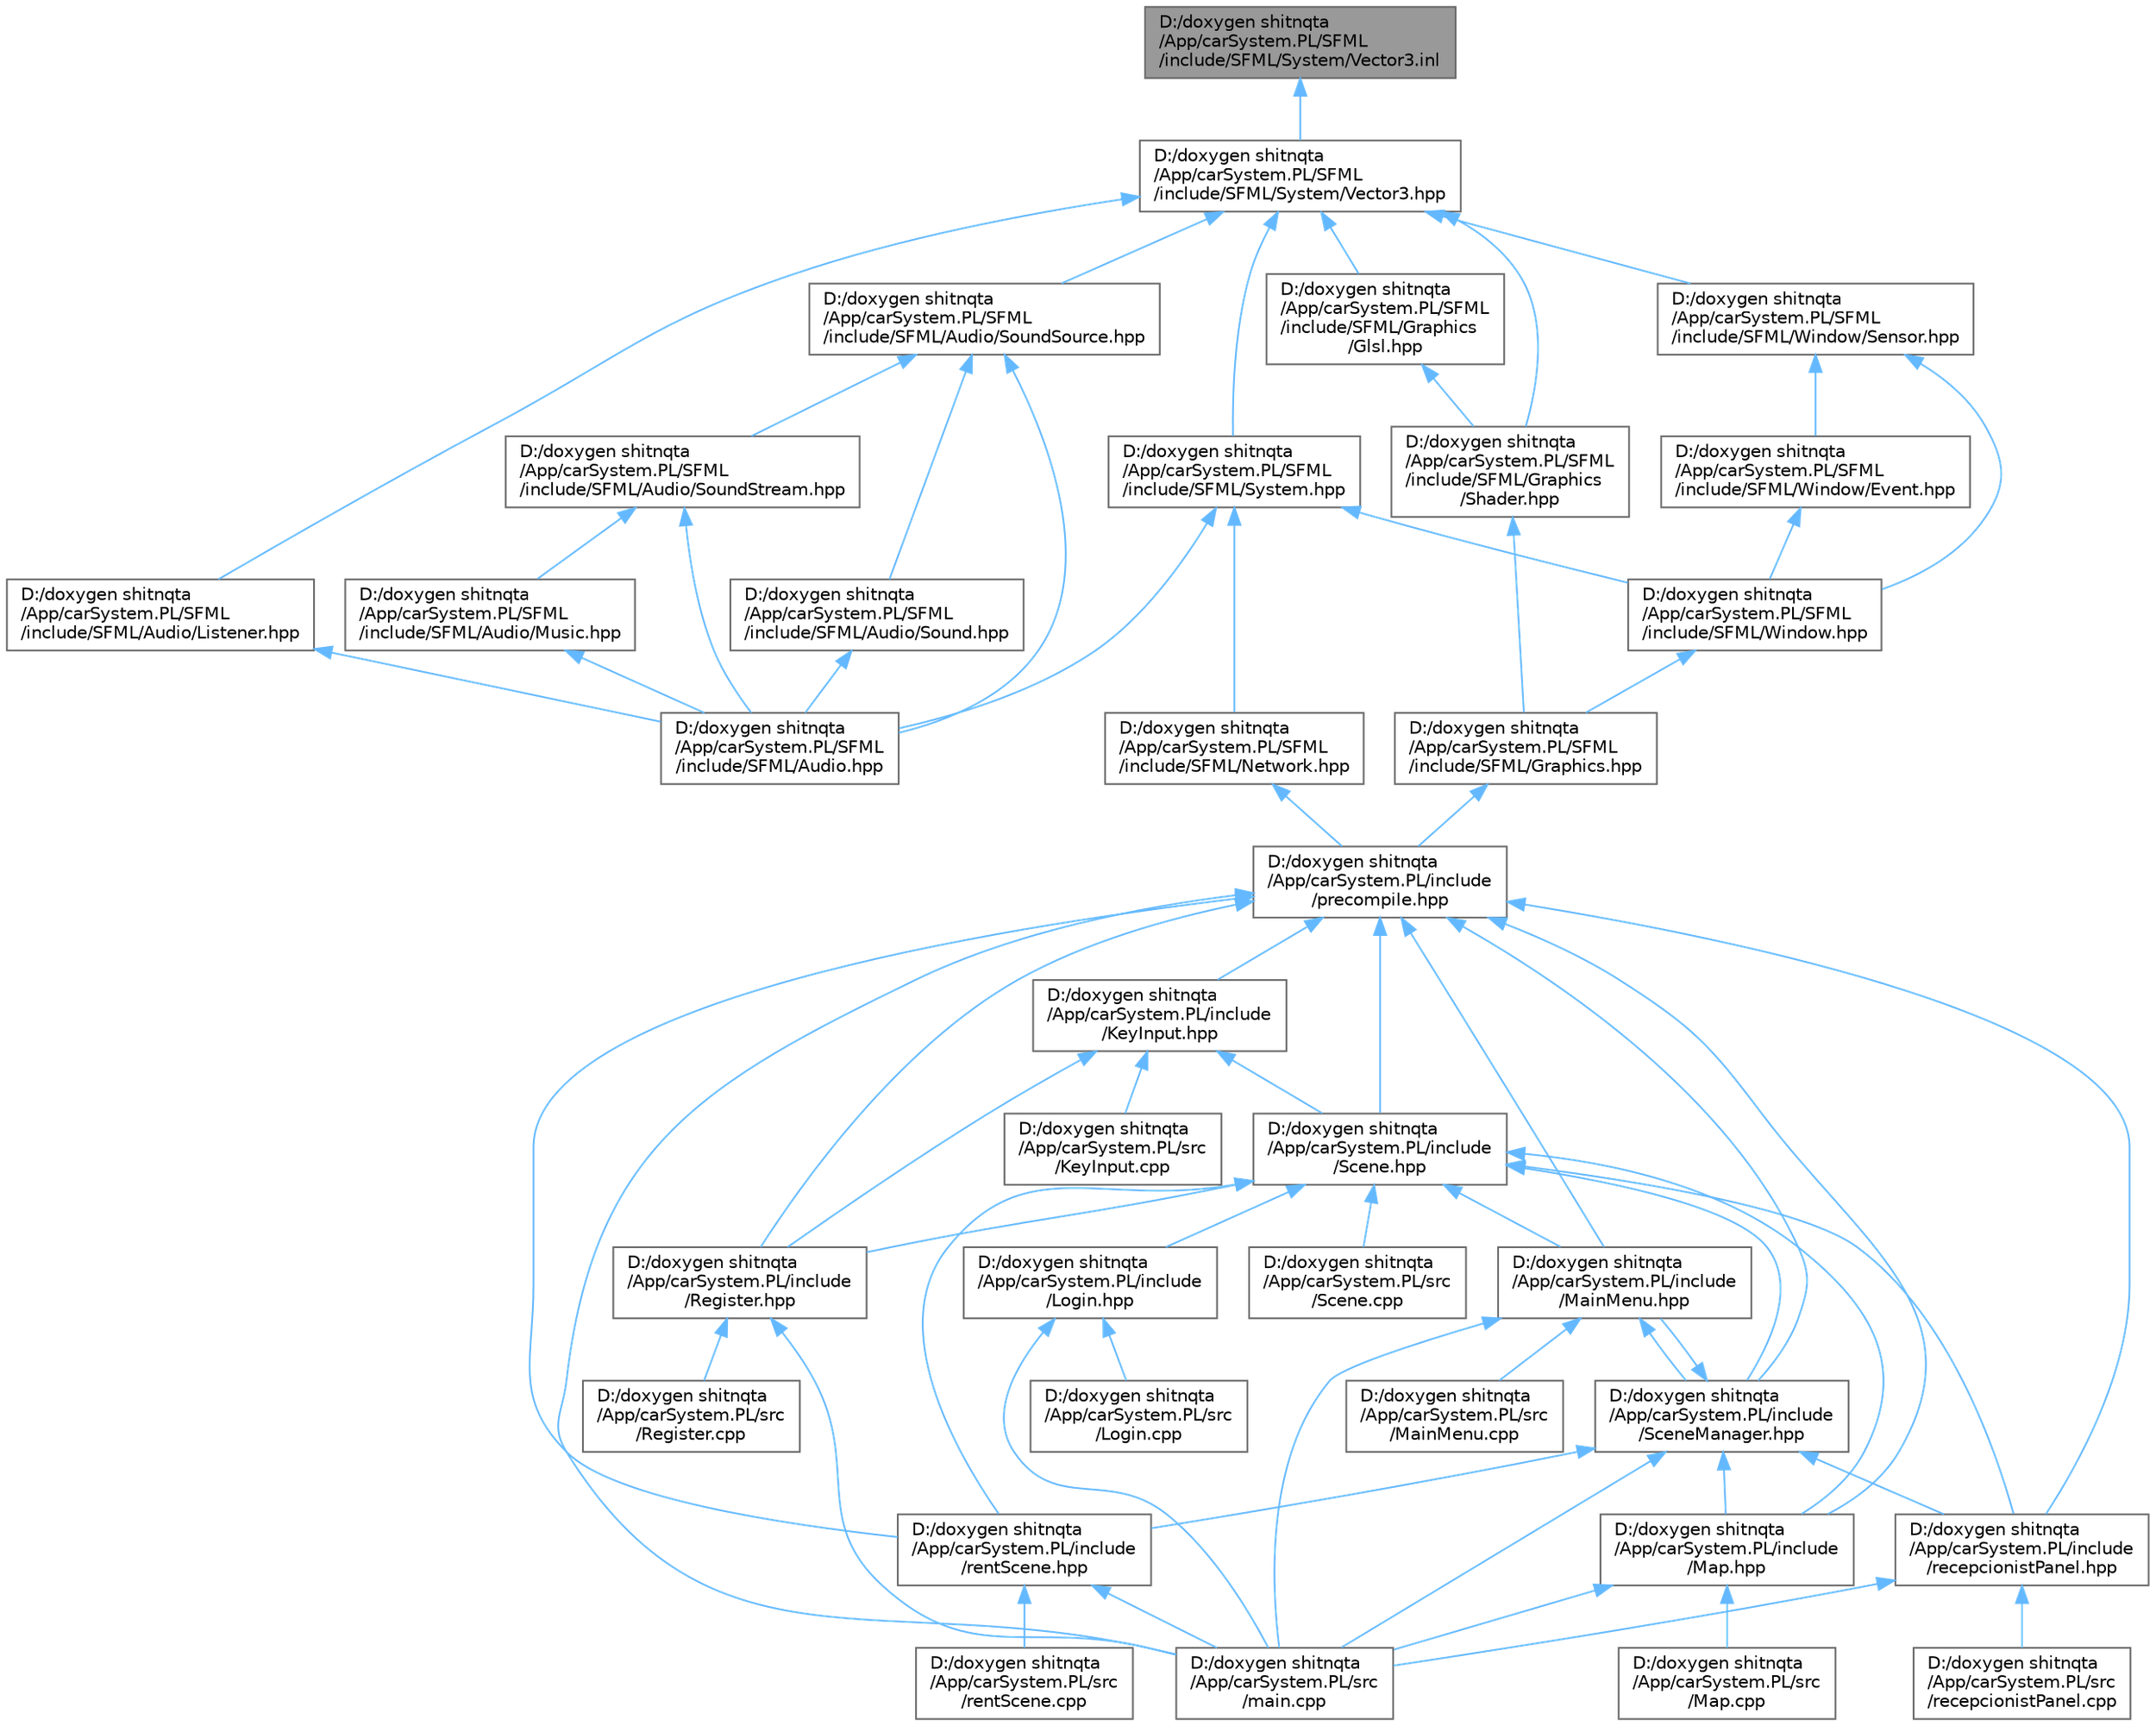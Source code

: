 digraph "D:/doxygen shitnqta/App/carSystem.PL/SFML/include/SFML/System/Vector3.inl"
{
 // INTERACTIVE_SVG=YES
 // LATEX_PDF_SIZE
  bgcolor="transparent";
  edge [fontname=Helvetica,fontsize=10,labelfontname=Helvetica,labelfontsize=10];
  node [fontname=Helvetica,fontsize=10,shape=box,height=0.2,width=0.4];
  Node1 [id="Node000001",label="D:/doxygen shitnqta\l/App/carSystem.PL/SFML\l/include/SFML/System/Vector3.inl",height=0.2,width=0.4,color="gray40", fillcolor="grey60", style="filled", fontcolor="black",tooltip=" "];
  Node1 -> Node2 [id="edge65_Node000001_Node000002",dir="back",color="steelblue1",style="solid",tooltip=" "];
  Node2 [id="Node000002",label="D:/doxygen shitnqta\l/App/carSystem.PL/SFML\l/include/SFML/System/Vector3.hpp",height=0.2,width=0.4,color="grey40", fillcolor="white", style="filled",URL="$a00560.html",tooltip=" "];
  Node2 -> Node3 [id="edge66_Node000002_Node000003",dir="back",color="steelblue1",style="solid",tooltip=" "];
  Node3 [id="Node000003",label="D:/doxygen shitnqta\l/App/carSystem.PL/SFML\l/include/SFML/Audio/Listener.hpp",height=0.2,width=0.4,color="grey40", fillcolor="white", style="filled",URL="$a00317.html",tooltip=" "];
  Node3 -> Node4 [id="edge67_Node000003_Node000004",dir="back",color="steelblue1",style="solid",tooltip=" "];
  Node4 [id="Node000004",label="D:/doxygen shitnqta\l/App/carSystem.PL/SFML\l/include/SFML/Audio.hpp",height=0.2,width=0.4,color="grey40", fillcolor="white", style="filled",URL="$a00356.html",tooltip=" "];
  Node2 -> Node5 [id="edge68_Node000002_Node000005",dir="back",color="steelblue1",style="solid",tooltip=" "];
  Node5 [id="Node000005",label="D:/doxygen shitnqta\l/App/carSystem.PL/SFML\l/include/SFML/Audio/SoundSource.hpp",height=0.2,width=0.4,color="grey40", fillcolor="white", style="filled",URL="$a00350.html",tooltip=" "];
  Node5 -> Node4 [id="edge69_Node000005_Node000004",dir="back",color="steelblue1",style="solid",tooltip=" "];
  Node5 -> Node6 [id="edge70_Node000005_Node000006",dir="back",color="steelblue1",style="solid",tooltip=" "];
  Node6 [id="Node000006",label="D:/doxygen shitnqta\l/App/carSystem.PL/SFML\l/include/SFML/Audio/Sound.hpp",height=0.2,width=0.4,color="grey40", fillcolor="white", style="filled",URL="$a00326.html",tooltip=" "];
  Node6 -> Node4 [id="edge71_Node000006_Node000004",dir="back",color="steelblue1",style="solid",tooltip=" "];
  Node5 -> Node7 [id="edge72_Node000005_Node000007",dir="back",color="steelblue1",style="solid",tooltip=" "];
  Node7 [id="Node000007",label="D:/doxygen shitnqta\l/App/carSystem.PL/SFML\l/include/SFML/Audio/SoundStream.hpp",height=0.2,width=0.4,color="grey40", fillcolor="white", style="filled",URL="$a00353.html",tooltip=" "];
  Node7 -> Node4 [id="edge73_Node000007_Node000004",dir="back",color="steelblue1",style="solid",tooltip=" "];
  Node7 -> Node8 [id="edge74_Node000007_Node000008",dir="back",color="steelblue1",style="solid",tooltip=" "];
  Node8 [id="Node000008",label="D:/doxygen shitnqta\l/App/carSystem.PL/SFML\l/include/SFML/Audio/Music.hpp",height=0.2,width=0.4,color="grey40", fillcolor="white", style="filled",URL="$a00320.html",tooltip=" "];
  Node8 -> Node4 [id="edge75_Node000008_Node000004",dir="back",color="steelblue1",style="solid",tooltip=" "];
  Node2 -> Node9 [id="edge76_Node000002_Node000009",dir="back",color="steelblue1",style="solid",tooltip=" "];
  Node9 [id="Node000009",label="D:/doxygen shitnqta\l/App/carSystem.PL/SFML\l/include/SFML/Graphics\l/Glsl.hpp",height=0.2,width=0.4,color="grey40", fillcolor="white", style="filled",URL="$a00383.html",tooltip=" "];
  Node9 -> Node10 [id="edge77_Node000009_Node000010",dir="back",color="steelblue1",style="solid",tooltip=" "];
  Node10 [id="Node000010",label="D:/doxygen shitnqta\l/App/carSystem.PL/SFML\l/include/SFML/Graphics\l/Shader.hpp",height=0.2,width=0.4,color="grey40", fillcolor="white", style="filled",URL="$a00419.html",tooltip=" "];
  Node10 -> Node11 [id="edge78_Node000010_Node000011",dir="back",color="steelblue1",style="solid",tooltip=" "];
  Node11 [id="Node000011",label="D:/doxygen shitnqta\l/App/carSystem.PL/SFML\l/include/SFML/Graphics.hpp",height=0.2,width=0.4,color="grey40", fillcolor="white", style="filled",URL="$a00452.html",tooltip=" "];
  Node11 -> Node12 [id="edge79_Node000011_Node000012",dir="back",color="steelblue1",style="solid",tooltip=" "];
  Node12 [id="Node000012",label="D:/doxygen shitnqta\l/App/carSystem.PL/include\l/precompile.hpp",height=0.2,width=0.4,color="grey40", fillcolor="white", style="filled",URL="$a02200.html",tooltip=" "];
  Node12 -> Node13 [id="edge80_Node000012_Node000013",dir="back",color="steelblue1",style="solid",tooltip=" "];
  Node13 [id="Node000013",label="D:/doxygen shitnqta\l/App/carSystem.PL/include\l/KeyInput.hpp",height=0.2,width=0.4,color="grey40", fillcolor="white", style="filled",URL="$a00275.html",tooltip=" "];
  Node13 -> Node14 [id="edge81_Node000013_Node000014",dir="back",color="steelblue1",style="solid",tooltip=" "];
  Node14 [id="Node000014",label="D:/doxygen shitnqta\l/App/carSystem.PL/include\l/Register.hpp",height=0.2,width=0.4,color="grey40", fillcolor="white", style="filled",URL="$a00296.html",tooltip=" "];
  Node14 -> Node15 [id="edge82_Node000014_Node000015",dir="back",color="steelblue1",style="solid",tooltip=" "];
  Node15 [id="Node000015",label="D:/doxygen shitnqta\l/App/carSystem.PL/src\l/Register.cpp",height=0.2,width=0.4,color="grey40", fillcolor="white", style="filled",URL="$a00641.html",tooltip=" "];
  Node14 -> Node16 [id="edge83_Node000014_Node000016",dir="back",color="steelblue1",style="solid",tooltip=" "];
  Node16 [id="Node000016",label="D:/doxygen shitnqta\l/App/carSystem.PL/src\l/main.cpp",height=0.2,width=0.4,color="grey40", fillcolor="white", style="filled",URL="$a00629.html",tooltip=" "];
  Node13 -> Node17 [id="edge84_Node000013_Node000017",dir="back",color="steelblue1",style="solid",tooltip=" "];
  Node17 [id="Node000017",label="D:/doxygen shitnqta\l/App/carSystem.PL/include\l/Scene.hpp",height=0.2,width=0.4,color="grey40", fillcolor="white", style="filled",URL="$a00302.html",tooltip=" "];
  Node17 -> Node18 [id="edge85_Node000017_Node000018",dir="back",color="steelblue1",style="solid",tooltip=" "];
  Node18 [id="Node000018",label="D:/doxygen shitnqta\l/App/carSystem.PL/include\l/Login.hpp",height=0.2,width=0.4,color="grey40", fillcolor="white", style="filled",URL="$a00278.html",tooltip=" "];
  Node18 -> Node19 [id="edge86_Node000018_Node000019",dir="back",color="steelblue1",style="solid",tooltip=" "];
  Node19 [id="Node000019",label="D:/doxygen shitnqta\l/App/carSystem.PL/src\l/Login.cpp",height=0.2,width=0.4,color="grey40", fillcolor="white", style="filled",URL="$a00623.html",tooltip=" "];
  Node18 -> Node16 [id="edge87_Node000018_Node000016",dir="back",color="steelblue1",style="solid",tooltip=" "];
  Node17 -> Node20 [id="edge88_Node000017_Node000020",dir="back",color="steelblue1",style="solid",tooltip=" "];
  Node20 [id="Node000020",label="D:/doxygen shitnqta\l/App/carSystem.PL/include\l/MainMenu.hpp",height=0.2,width=0.4,color="grey40", fillcolor="white", style="filled",URL="$a00284.html",tooltip=" "];
  Node20 -> Node21 [id="edge89_Node000020_Node000021",dir="back",color="steelblue1",style="solid",tooltip=" "];
  Node21 [id="Node000021",label="D:/doxygen shitnqta\l/App/carSystem.PL/include\l/SceneManager.hpp",height=0.2,width=0.4,color="grey40", fillcolor="white", style="filled",URL="$a00305.html",tooltip=" "];
  Node21 -> Node20 [id="edge90_Node000021_Node000020",dir="back",color="steelblue1",style="solid",tooltip=" "];
  Node21 -> Node22 [id="edge91_Node000021_Node000022",dir="back",color="steelblue1",style="solid",tooltip=" "];
  Node22 [id="Node000022",label="D:/doxygen shitnqta\l/App/carSystem.PL/include\l/Map.hpp",height=0.2,width=0.4,color="grey40", fillcolor="white", style="filled",URL="$a00287.html",tooltip=" "];
  Node22 -> Node23 [id="edge92_Node000022_Node000023",dir="back",color="steelblue1",style="solid",tooltip=" "];
  Node23 [id="Node000023",label="D:/doxygen shitnqta\l/App/carSystem.PL/src\l/Map.cpp",height=0.2,width=0.4,color="grey40", fillcolor="white", style="filled",URL="$a00635.html",tooltip=" "];
  Node22 -> Node16 [id="edge93_Node000022_Node000016",dir="back",color="steelblue1",style="solid",tooltip=" "];
  Node21 -> Node24 [id="edge94_Node000021_Node000024",dir="back",color="steelblue1",style="solid",tooltip=" "];
  Node24 [id="Node000024",label="D:/doxygen shitnqta\l/App/carSystem.PL/include\l/recepcionistPanel.hpp",height=0.2,width=0.4,color="grey40", fillcolor="white", style="filled",URL="$a00293.html",tooltip=" "];
  Node24 -> Node16 [id="edge95_Node000024_Node000016",dir="back",color="steelblue1",style="solid",tooltip=" "];
  Node24 -> Node25 [id="edge96_Node000024_Node000025",dir="back",color="steelblue1",style="solid",tooltip=" "];
  Node25 [id="Node000025",label="D:/doxygen shitnqta\l/App/carSystem.PL/src\l/recepcionistPanel.cpp",height=0.2,width=0.4,color="grey40", fillcolor="white", style="filled",URL="$a00638.html",tooltip=" "];
  Node21 -> Node26 [id="edge97_Node000021_Node000026",dir="back",color="steelblue1",style="solid",tooltip=" "];
  Node26 [id="Node000026",label="D:/doxygen shitnqta\l/App/carSystem.PL/include\l/rentScene.hpp",height=0.2,width=0.4,color="grey40", fillcolor="white", style="filled",URL="$a00299.html",tooltip=" "];
  Node26 -> Node16 [id="edge98_Node000026_Node000016",dir="back",color="steelblue1",style="solid",tooltip=" "];
  Node26 -> Node27 [id="edge99_Node000026_Node000027",dir="back",color="steelblue1",style="solid",tooltip=" "];
  Node27 [id="Node000027",label="D:/doxygen shitnqta\l/App/carSystem.PL/src\l/rentScene.cpp",height=0.2,width=0.4,color="grey40", fillcolor="white", style="filled",URL="$a00644.html",tooltip=" "];
  Node21 -> Node16 [id="edge100_Node000021_Node000016",dir="back",color="steelblue1",style="solid",tooltip=" "];
  Node20 -> Node28 [id="edge101_Node000020_Node000028",dir="back",color="steelblue1",style="solid",tooltip=" "];
  Node28 [id="Node000028",label="D:/doxygen shitnqta\l/App/carSystem.PL/src\l/MainMenu.cpp",height=0.2,width=0.4,color="grey40", fillcolor="white", style="filled",URL="$a00632.html",tooltip=" "];
  Node20 -> Node16 [id="edge102_Node000020_Node000016",dir="back",color="steelblue1",style="solid",tooltip=" "];
  Node17 -> Node22 [id="edge103_Node000017_Node000022",dir="back",color="steelblue1",style="solid",tooltip=" "];
  Node17 -> Node14 [id="edge104_Node000017_Node000014",dir="back",color="steelblue1",style="solid",tooltip=" "];
  Node17 -> Node21 [id="edge105_Node000017_Node000021",dir="back",color="steelblue1",style="solid",tooltip=" "];
  Node17 -> Node24 [id="edge106_Node000017_Node000024",dir="back",color="steelblue1",style="solid",tooltip=" "];
  Node17 -> Node26 [id="edge107_Node000017_Node000026",dir="back",color="steelblue1",style="solid",tooltip=" "];
  Node17 -> Node29 [id="edge108_Node000017_Node000029",dir="back",color="steelblue1",style="solid",tooltip=" "];
  Node29 [id="Node000029",label="D:/doxygen shitnqta\l/App/carSystem.PL/src\l/Scene.cpp",height=0.2,width=0.4,color="grey40", fillcolor="white", style="filled",URL="$a00647.html",tooltip=" "];
  Node13 -> Node30 [id="edge109_Node000013_Node000030",dir="back",color="steelblue1",style="solid",tooltip=" "];
  Node30 [id="Node000030",label="D:/doxygen shitnqta\l/App/carSystem.PL/src\l/KeyInput.cpp",height=0.2,width=0.4,color="grey40", fillcolor="white", style="filled",URL="$a00620.html",tooltip=" "];
  Node12 -> Node20 [id="edge110_Node000012_Node000020",dir="back",color="steelblue1",style="solid",tooltip=" "];
  Node12 -> Node22 [id="edge111_Node000012_Node000022",dir="back",color="steelblue1",style="solid",tooltip=" "];
  Node12 -> Node14 [id="edge112_Node000012_Node000014",dir="back",color="steelblue1",style="solid",tooltip=" "];
  Node12 -> Node17 [id="edge113_Node000012_Node000017",dir="back",color="steelblue1",style="solid",tooltip=" "];
  Node12 -> Node21 [id="edge114_Node000012_Node000021",dir="back",color="steelblue1",style="solid",tooltip=" "];
  Node12 -> Node24 [id="edge115_Node000012_Node000024",dir="back",color="steelblue1",style="solid",tooltip=" "];
  Node12 -> Node26 [id="edge116_Node000012_Node000026",dir="back",color="steelblue1",style="solid",tooltip=" "];
  Node12 -> Node16 [id="edge117_Node000012_Node000016",dir="back",color="steelblue1",style="solid",tooltip=" "];
  Node2 -> Node10 [id="edge118_Node000002_Node000010",dir="back",color="steelblue1",style="solid",tooltip=" "];
  Node2 -> Node31 [id="edge119_Node000002_Node000031",dir="back",color="steelblue1",style="solid",tooltip=" "];
  Node31 [id="Node000031",label="D:/doxygen shitnqta\l/App/carSystem.PL/SFML\l/include/SFML/System.hpp",height=0.2,width=0.4,color="grey40", fillcolor="white", style="filled",URL="$a00566.html",tooltip=" "];
  Node31 -> Node4 [id="edge120_Node000031_Node000004",dir="back",color="steelblue1",style="solid",tooltip=" "];
  Node31 -> Node32 [id="edge121_Node000031_Node000032",dir="back",color="steelblue1",style="solid",tooltip=" "];
  Node32 [id="Node000032",label="D:/doxygen shitnqta\l/App/carSystem.PL/SFML\l/include/SFML/Network.hpp",height=0.2,width=0.4,color="grey40", fillcolor="white", style="filled",URL="$a00488.html",tooltip=" "];
  Node32 -> Node12 [id="edge122_Node000032_Node000012",dir="back",color="steelblue1",style="solid",tooltip=" "];
  Node31 -> Node33 [id="edge123_Node000031_Node000033",dir="back",color="steelblue1",style="solid",tooltip=" "];
  Node33 [id="Node000033",label="D:/doxygen shitnqta\l/App/carSystem.PL/SFML\l/include/SFML/Window.hpp",height=0.2,width=0.4,color="grey40", fillcolor="white", style="filled",URL="$a00605.html",tooltip=" "];
  Node33 -> Node11 [id="edge124_Node000033_Node000011",dir="back",color="steelblue1",style="solid",tooltip=" "];
  Node2 -> Node34 [id="edge125_Node000002_Node000034",dir="back",color="steelblue1",style="solid",tooltip=" "];
  Node34 [id="Node000034",label="D:/doxygen shitnqta\l/App/carSystem.PL/SFML\l/include/SFML/Window/Sensor.hpp",height=0.2,width=0.4,color="grey40", fillcolor="white", style="filled",URL="$a00596.html",tooltip=" "];
  Node34 -> Node33 [id="edge126_Node000034_Node000033",dir="back",color="steelblue1",style="solid",tooltip=" "];
  Node34 -> Node35 [id="edge127_Node000034_Node000035",dir="back",color="steelblue1",style="solid",tooltip=" "];
  Node35 [id="Node000035",label="D:/doxygen shitnqta\l/App/carSystem.PL/SFML\l/include/SFML/Window/Event.hpp",height=0.2,width=0.4,color="grey40", fillcolor="white", style="filled",URL="$a00581.html",tooltip=" "];
  Node35 -> Node33 [id="edge128_Node000035_Node000033",dir="back",color="steelblue1",style="solid",tooltip=" "];
}
